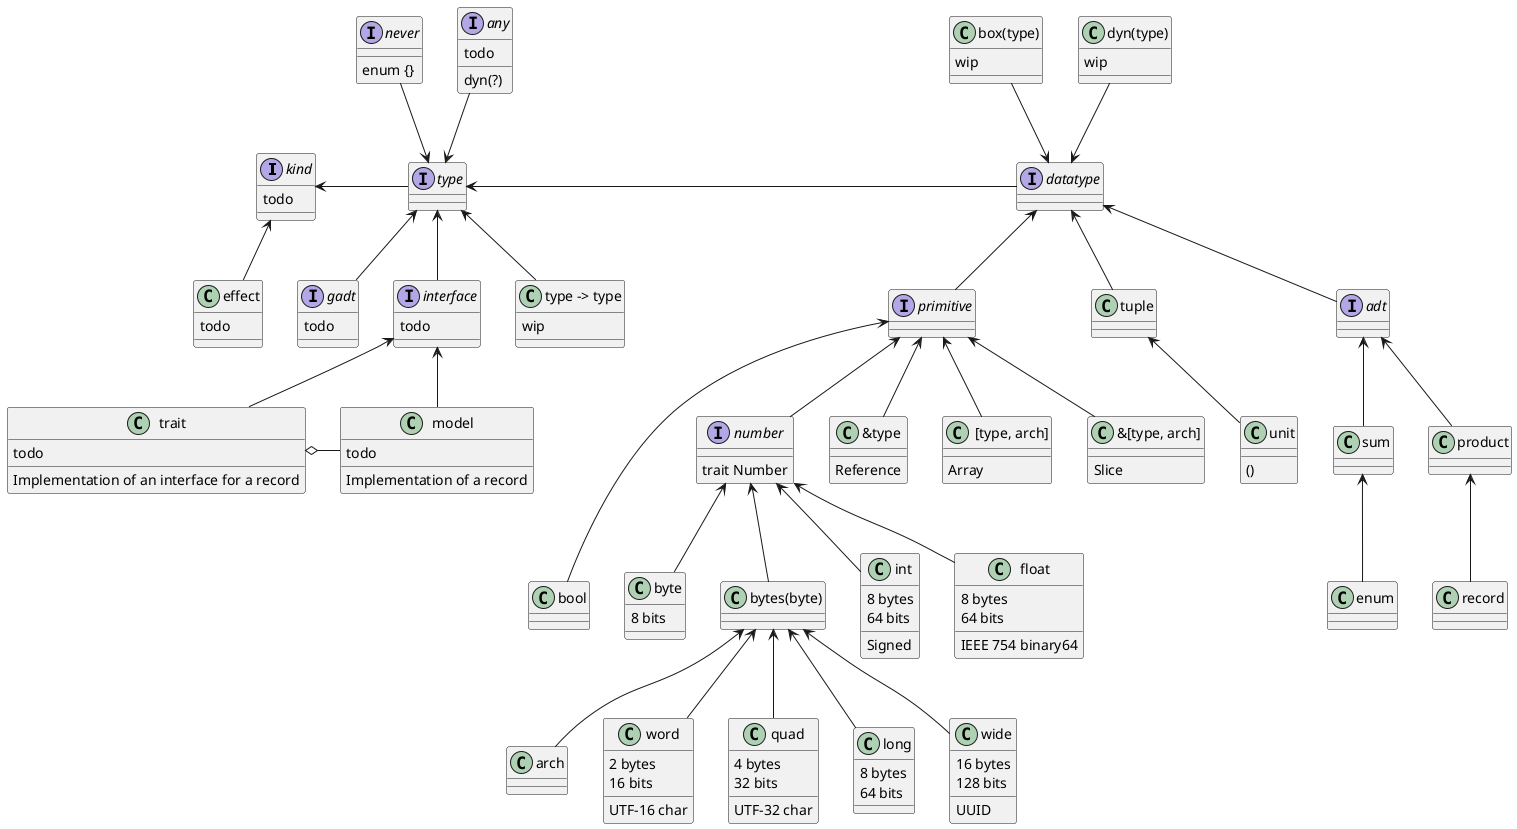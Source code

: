 @startuml
interface kind {
    todo
}
class effect {
    todo
}
kind <-- effect
interface type
interface never {
    __
    enum {}
}
interface any {
    todo
    __
    dyn(?)
}
kind <- type
never --> type
any --> type
interface primitive
interface datatype
type <- datatype
datatype <-- primitive
class bool
primitive <--- bool
interface number {
    __
    trait Number
}
class byte {
    8 bits
}
number <--  byte
class bytes(byte)
number <-- "bytes(byte)"
class arch
"bytes(byte)" <-- arch
class word {
    2 bytes
    16 bits
    __
    UTF-16 char
}
"bytes(byte)" <-- word
class quad {
    4 bytes
    32 bits
    __
    UTF-32 char
}
"bytes(byte)" <-- quad
class long {
    8 bytes
    64 bits
}
"bytes(byte)" <-- long
class wide {
    16 bytes
    128 bits
    __
    UUID
}
"bytes(byte)" <-- wide
primitive <-- number
class int {
    8 bytes
    64 bits
    __
    Signed
}
number <--  int
class float {
    8 bytes
    64 bits
    __
    IEEE 754 binary64
}
number <--  float
class &type {
    __
    Reference
}
primitive <-- "&type"
class " [type, arch]" {
    __
    Array
}
primitive <-- " [type, arch]"
class "&[type, arch]" {
    __
    Slice
}
primitive <-- "&[type, arch]"
"box(type)" --> datatype
"dyn(type)" --> datatype
class tuple
class unit {
    __
    ()
}
datatype <-- tuple
tuple <-- unit
interface adt
interface gadt {
    todo
}
class trait {
    todo
    __
    Implementation of an interface for a record
}
class model {
    todo
    __
    Implementation of a record
}
class enum
class record

datatype <-- adt
adt <-- sum
adt <-- product
product <-- record
sum <-- enum

type <-- gadt
interface interface {
    todo
}
type <-- interface
interface <-- trait
interface <-- model
trait o- model
class "type -> type" {
    wip
}
type <-- "type -> type"
class box(type) {
    wip
}
class dyn(type) {
    wip
}

@enduml